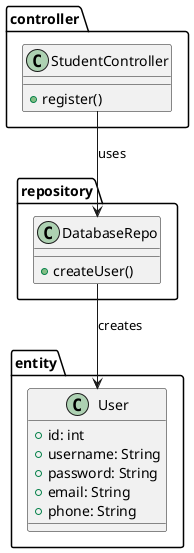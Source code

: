 @startuml
package controller {
    class StudentController {
        +register()
    }
}

package repository {
    class DatabaseRepo {
        +createUser()
    }
}

package entity {
    class User {
        +id: int
        +username: String
        +password: String
        +email: String
        +phone: String
    }
}

StudentController --> DatabaseRepo : uses
DatabaseRepo --> User : creates
@enduml